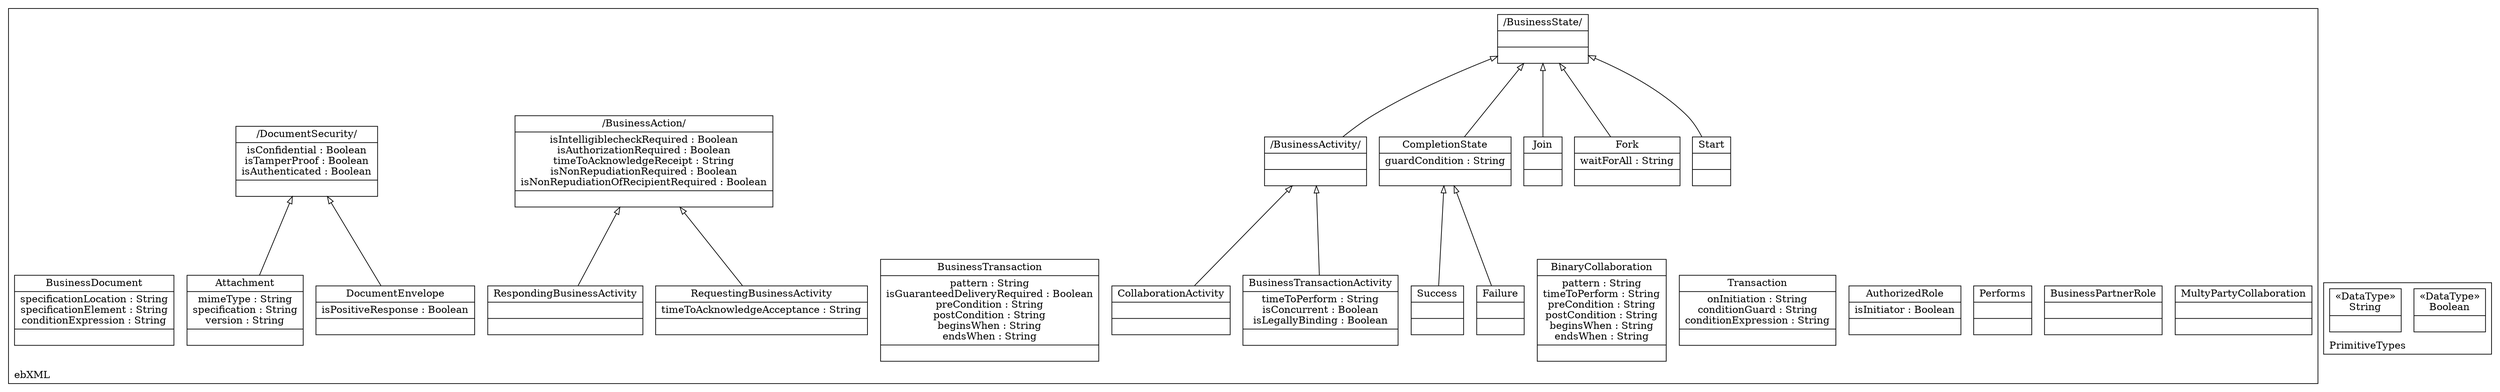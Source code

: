 digraph "KM3 Model in DOT" {
graph[rankdir=BT,labeljust=l,labelloc=t,nodeSep=0.75,compound=true];
 subgraph "cluster_ebXML"{
labelloc=t
color=black
label=ebXML
 node[shape=record];
MultyPartyCollaboration[label="{MultyPartyCollaboration| | }"]
;
 node[shape=record];
BusinessPartnerRole[label="{BusinessPartnerRole| | }"]
;
 node[shape=record];
Performs[label="{Performs| | }"]
;
 node[shape=record];
AuthorizedRole[label="{AuthorizedRole|isInitiator : Boolean| }"]
;
 node[shape=record];
Transaction[label="{Transaction|onInitiation : String\nconditionGuard : String\nconditionExpression : String| }"]
;
 node[shape=record];
BinaryCollaboration[label="{BinaryCollaboration|pattern : String\ntimeToPerform : String\npreCondition : String\npostCondition : String\nbeginsWhen : String\nendsWhen : String| }"]
;
 node[shape=record];
BusinessState[label="{/BusinessState/| | }"]
;
 node[shape=record];
Start[label="{Start| | }"]
 Start->BusinessState[arrowhead=onormal,group=BusinessState,minlen=2,constraint=true,]
;
 node[shape=record];
Fork[label="{Fork|waitForAll : String| }"]
 Fork->BusinessState[arrowhead=onormal,group=BusinessState,minlen=2,constraint=true,]
;
 node[shape=record];
Join[label="{Join| | }"]
 Join->BusinessState[arrowhead=onormal,group=BusinessState,minlen=2,constraint=true,]
;
 node[shape=record];
CompletionState[label="{CompletionState|guardCondition : String| }"]
 CompletionState->BusinessState[arrowhead=onormal,group=BusinessState,minlen=2,constraint=true,]
;
 node[shape=record];
Failure[label="{Failure| | }"]
 Failure->CompletionState[arrowhead=onormal,group=CompletionState,minlen=2,constraint=true,]
;
 node[shape=record];
Success[label="{Success| | }"]
 Success->CompletionState[arrowhead=onormal,group=CompletionState,minlen=2,constraint=true,]
;
 node[shape=record];
BusinessActivity[label="{/BusinessActivity/| | }"]
 BusinessActivity->BusinessState[arrowhead=onormal,group=BusinessState,minlen=2,constraint=true,]
;
 node[shape=record];
BusinessTransactionActivity[label="{BusinessTransactionActivity|timeToPerform : String\nisConcurrent : Boolean\nisLegallyBinding : Boolean| }"]
 BusinessTransactionActivity->BusinessActivity[arrowhead=onormal,group=BusinessActivity,minlen=2,constraint=true,]
;
 node[shape=record];
CollaborationActivity[label="{CollaborationActivity| | }"]
 CollaborationActivity->BusinessActivity[arrowhead=onormal,group=BusinessActivity,minlen=2,constraint=true,]
;
 node[shape=record];
BusinessTransaction[label="{BusinessTransaction|pattern : String\nisGuaranteedDeliveryRequired : Boolean\npreCondition : String\npostCondition : String\nbeginsWhen : String\nendsWhen : String| }"]
;
 node[shape=record];
BusinessAction[label="{/BusinessAction/|isIntelligiblecheckRequired : Boolean\nisAuthorizationRequired : Boolean\ntimeToAcknowledgeReceipt : String\nisNonRepudiationRequired : Boolean\nisNonRepudiationOfRecipientRequired : Boolean| }"]
;
 node[shape=record];
RequestingBusinessActivity[label="{RequestingBusinessActivity|timeToAcknowledgeAcceptance : String| }"]
 RequestingBusinessActivity->BusinessAction[arrowhead=onormal,group=BusinessAction,minlen=2,constraint=true,]
;
 node[shape=record];
RespondingBusinessActivity[label="{RespondingBusinessActivity| | }"]
 RespondingBusinessActivity->BusinessAction[arrowhead=onormal,group=BusinessAction,minlen=2,constraint=true,]
;
 node[shape=record];
DocumentSecurity[label="{/DocumentSecurity/|isConfidential : Boolean\nisTamperProof : Boolean\nisAuthenticated : Boolean| }"]
;
 node[shape=record];
DocumentEnvelope[label="{DocumentEnvelope|isPositiveResponse : Boolean| }"]
 DocumentEnvelope->DocumentSecurity[arrowhead=onormal,group=DocumentSecurity,minlen=2,constraint=true,]
;
 node[shape=record];
Attachment[label="{Attachment|mimeType : String\nspecification : String\nversion : String| }"]
 Attachment->DocumentSecurity[arrowhead=onormal,group=DocumentSecurity,minlen=2,constraint=true,]
;
 node[shape=record];
BusinessDocument[label="{BusinessDocument|specificationLocation : String\nspecificationElement : String\nconditionExpression : String| }"]
;

} subgraph "cluster_PrimitiveTypes"{
labelloc=t
color=black
label=PrimitiveTypes
 node[shape=record];
Boolean[label="{&#171;DataType&#187;\nBoolean|}"]
;
 node[shape=record];
String[label="{&#171;DataType&#187;\nString|}"]
;

}
}